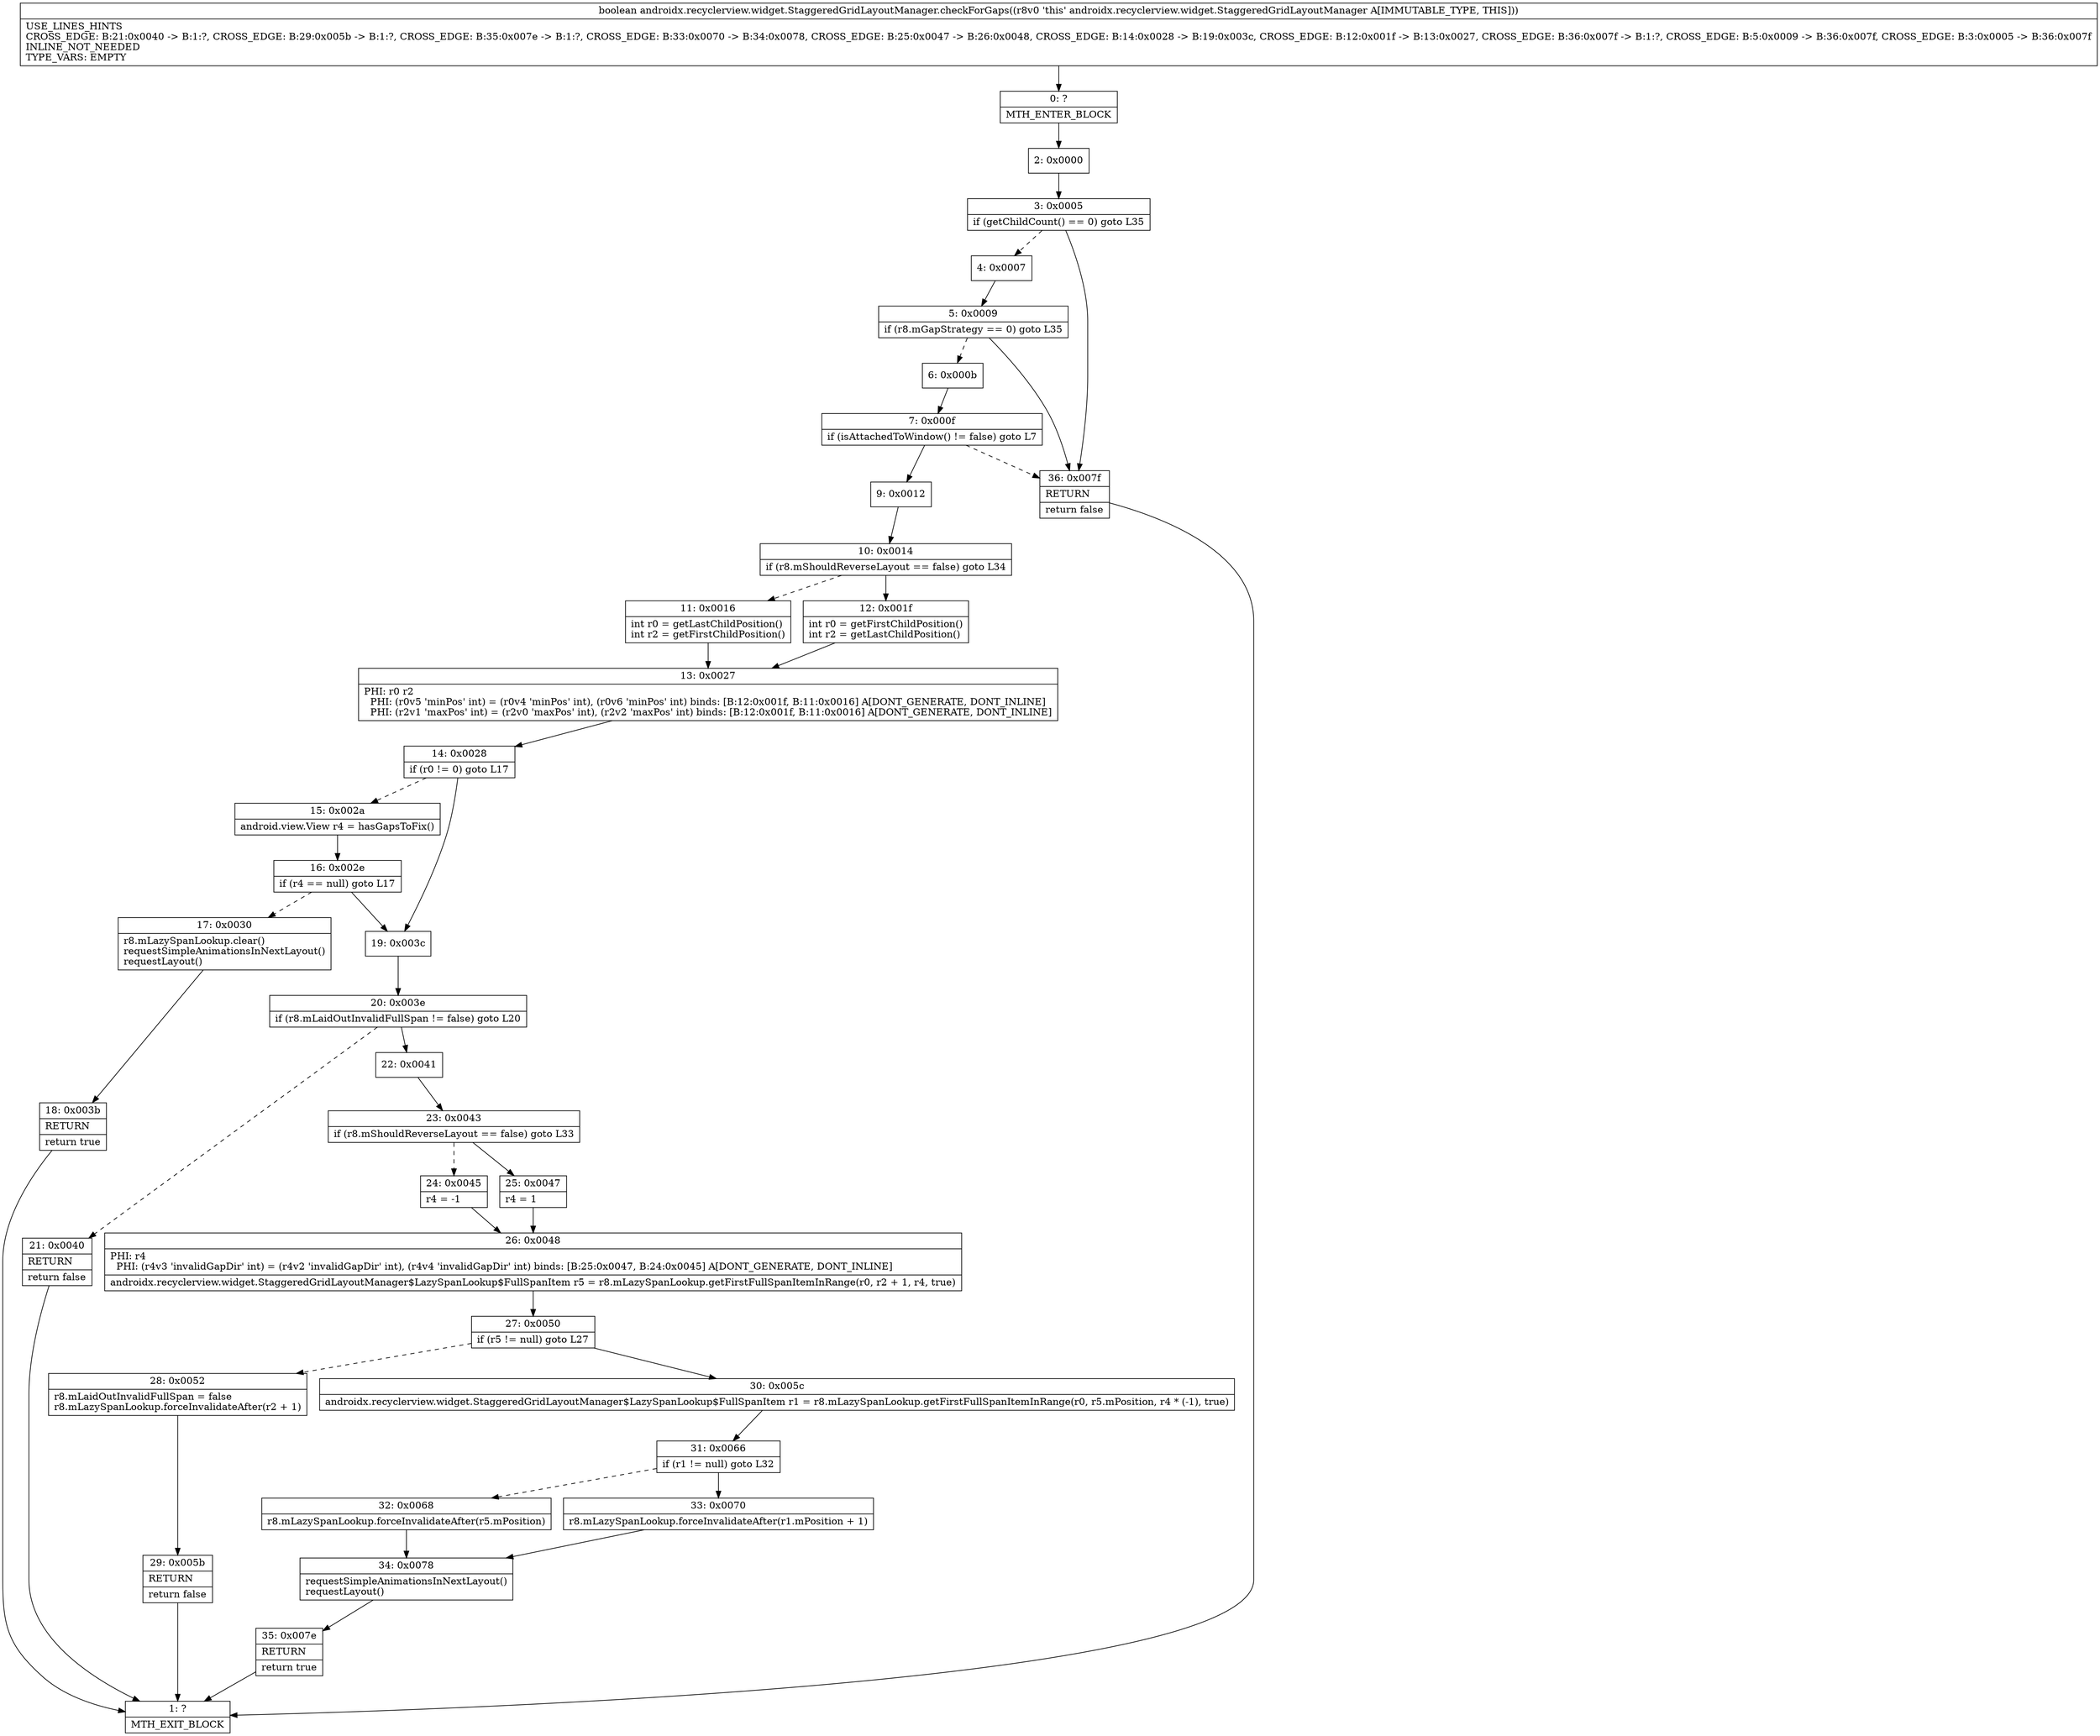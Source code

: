 digraph "CFG forandroidx.recyclerview.widget.StaggeredGridLayoutManager.checkForGaps()Z" {
Node_0 [shape=record,label="{0\:\ ?|MTH_ENTER_BLOCK\l}"];
Node_2 [shape=record,label="{2\:\ 0x0000}"];
Node_3 [shape=record,label="{3\:\ 0x0005|if (getChildCount() == 0) goto L35\l}"];
Node_4 [shape=record,label="{4\:\ 0x0007}"];
Node_5 [shape=record,label="{5\:\ 0x0009|if (r8.mGapStrategy == 0) goto L35\l}"];
Node_6 [shape=record,label="{6\:\ 0x000b}"];
Node_7 [shape=record,label="{7\:\ 0x000f|if (isAttachedToWindow() != false) goto L7\l}"];
Node_9 [shape=record,label="{9\:\ 0x0012}"];
Node_10 [shape=record,label="{10\:\ 0x0014|if (r8.mShouldReverseLayout == false) goto L34\l}"];
Node_11 [shape=record,label="{11\:\ 0x0016|int r0 = getLastChildPosition()\lint r2 = getFirstChildPosition()\l}"];
Node_13 [shape=record,label="{13\:\ 0x0027|PHI: r0 r2 \l  PHI: (r0v5 'minPos' int) = (r0v4 'minPos' int), (r0v6 'minPos' int) binds: [B:12:0x001f, B:11:0x0016] A[DONT_GENERATE, DONT_INLINE]\l  PHI: (r2v1 'maxPos' int) = (r2v0 'maxPos' int), (r2v2 'maxPos' int) binds: [B:12:0x001f, B:11:0x0016] A[DONT_GENERATE, DONT_INLINE]\l}"];
Node_14 [shape=record,label="{14\:\ 0x0028|if (r0 != 0) goto L17\l}"];
Node_15 [shape=record,label="{15\:\ 0x002a|android.view.View r4 = hasGapsToFix()\l}"];
Node_16 [shape=record,label="{16\:\ 0x002e|if (r4 == null) goto L17\l}"];
Node_17 [shape=record,label="{17\:\ 0x0030|r8.mLazySpanLookup.clear()\lrequestSimpleAnimationsInNextLayout()\lrequestLayout()\l}"];
Node_18 [shape=record,label="{18\:\ 0x003b|RETURN\l|return true\l}"];
Node_1 [shape=record,label="{1\:\ ?|MTH_EXIT_BLOCK\l}"];
Node_19 [shape=record,label="{19\:\ 0x003c}"];
Node_20 [shape=record,label="{20\:\ 0x003e|if (r8.mLaidOutInvalidFullSpan != false) goto L20\l}"];
Node_21 [shape=record,label="{21\:\ 0x0040|RETURN\l|return false\l}"];
Node_22 [shape=record,label="{22\:\ 0x0041}"];
Node_23 [shape=record,label="{23\:\ 0x0043|if (r8.mShouldReverseLayout == false) goto L33\l}"];
Node_24 [shape=record,label="{24\:\ 0x0045|r4 = \-1\l}"];
Node_26 [shape=record,label="{26\:\ 0x0048|PHI: r4 \l  PHI: (r4v3 'invalidGapDir' int) = (r4v2 'invalidGapDir' int), (r4v4 'invalidGapDir' int) binds: [B:25:0x0047, B:24:0x0045] A[DONT_GENERATE, DONT_INLINE]\l|androidx.recyclerview.widget.StaggeredGridLayoutManager$LazySpanLookup$FullSpanItem r5 = r8.mLazySpanLookup.getFirstFullSpanItemInRange(r0, r2 + 1, r4, true)\l}"];
Node_27 [shape=record,label="{27\:\ 0x0050|if (r5 != null) goto L27\l}"];
Node_28 [shape=record,label="{28\:\ 0x0052|r8.mLaidOutInvalidFullSpan = false\lr8.mLazySpanLookup.forceInvalidateAfter(r2 + 1)\l}"];
Node_29 [shape=record,label="{29\:\ 0x005b|RETURN\l|return false\l}"];
Node_30 [shape=record,label="{30\:\ 0x005c|androidx.recyclerview.widget.StaggeredGridLayoutManager$LazySpanLookup$FullSpanItem r1 = r8.mLazySpanLookup.getFirstFullSpanItemInRange(r0, r5.mPosition, r4 * (\-1), true)\l}"];
Node_31 [shape=record,label="{31\:\ 0x0066|if (r1 != null) goto L32\l}"];
Node_32 [shape=record,label="{32\:\ 0x0068|r8.mLazySpanLookup.forceInvalidateAfter(r5.mPosition)\l}"];
Node_34 [shape=record,label="{34\:\ 0x0078|requestSimpleAnimationsInNextLayout()\lrequestLayout()\l}"];
Node_35 [shape=record,label="{35\:\ 0x007e|RETURN\l|return true\l}"];
Node_33 [shape=record,label="{33\:\ 0x0070|r8.mLazySpanLookup.forceInvalidateAfter(r1.mPosition + 1)\l}"];
Node_25 [shape=record,label="{25\:\ 0x0047|r4 = 1\l}"];
Node_12 [shape=record,label="{12\:\ 0x001f|int r0 = getFirstChildPosition()\lint r2 = getLastChildPosition()\l}"];
Node_36 [shape=record,label="{36\:\ 0x007f|RETURN\l|return false\l}"];
MethodNode[shape=record,label="{boolean androidx.recyclerview.widget.StaggeredGridLayoutManager.checkForGaps((r8v0 'this' androidx.recyclerview.widget.StaggeredGridLayoutManager A[IMMUTABLE_TYPE, THIS]))  | USE_LINES_HINTS\lCROSS_EDGE: B:21:0x0040 \-\> B:1:?, CROSS_EDGE: B:29:0x005b \-\> B:1:?, CROSS_EDGE: B:35:0x007e \-\> B:1:?, CROSS_EDGE: B:33:0x0070 \-\> B:34:0x0078, CROSS_EDGE: B:25:0x0047 \-\> B:26:0x0048, CROSS_EDGE: B:14:0x0028 \-\> B:19:0x003c, CROSS_EDGE: B:12:0x001f \-\> B:13:0x0027, CROSS_EDGE: B:36:0x007f \-\> B:1:?, CROSS_EDGE: B:5:0x0009 \-\> B:36:0x007f, CROSS_EDGE: B:3:0x0005 \-\> B:36:0x007f\lINLINE_NOT_NEEDED\lTYPE_VARS: EMPTY\l}"];
MethodNode -> Node_0;Node_0 -> Node_2;
Node_2 -> Node_3;
Node_3 -> Node_4[style=dashed];
Node_3 -> Node_36;
Node_4 -> Node_5;
Node_5 -> Node_6[style=dashed];
Node_5 -> Node_36;
Node_6 -> Node_7;
Node_7 -> Node_9;
Node_7 -> Node_36[style=dashed];
Node_9 -> Node_10;
Node_10 -> Node_11[style=dashed];
Node_10 -> Node_12;
Node_11 -> Node_13;
Node_13 -> Node_14;
Node_14 -> Node_15[style=dashed];
Node_14 -> Node_19;
Node_15 -> Node_16;
Node_16 -> Node_17[style=dashed];
Node_16 -> Node_19;
Node_17 -> Node_18;
Node_18 -> Node_1;
Node_19 -> Node_20;
Node_20 -> Node_21[style=dashed];
Node_20 -> Node_22;
Node_21 -> Node_1;
Node_22 -> Node_23;
Node_23 -> Node_24[style=dashed];
Node_23 -> Node_25;
Node_24 -> Node_26;
Node_26 -> Node_27;
Node_27 -> Node_28[style=dashed];
Node_27 -> Node_30;
Node_28 -> Node_29;
Node_29 -> Node_1;
Node_30 -> Node_31;
Node_31 -> Node_32[style=dashed];
Node_31 -> Node_33;
Node_32 -> Node_34;
Node_34 -> Node_35;
Node_35 -> Node_1;
Node_33 -> Node_34;
Node_25 -> Node_26;
Node_12 -> Node_13;
Node_36 -> Node_1;
}

